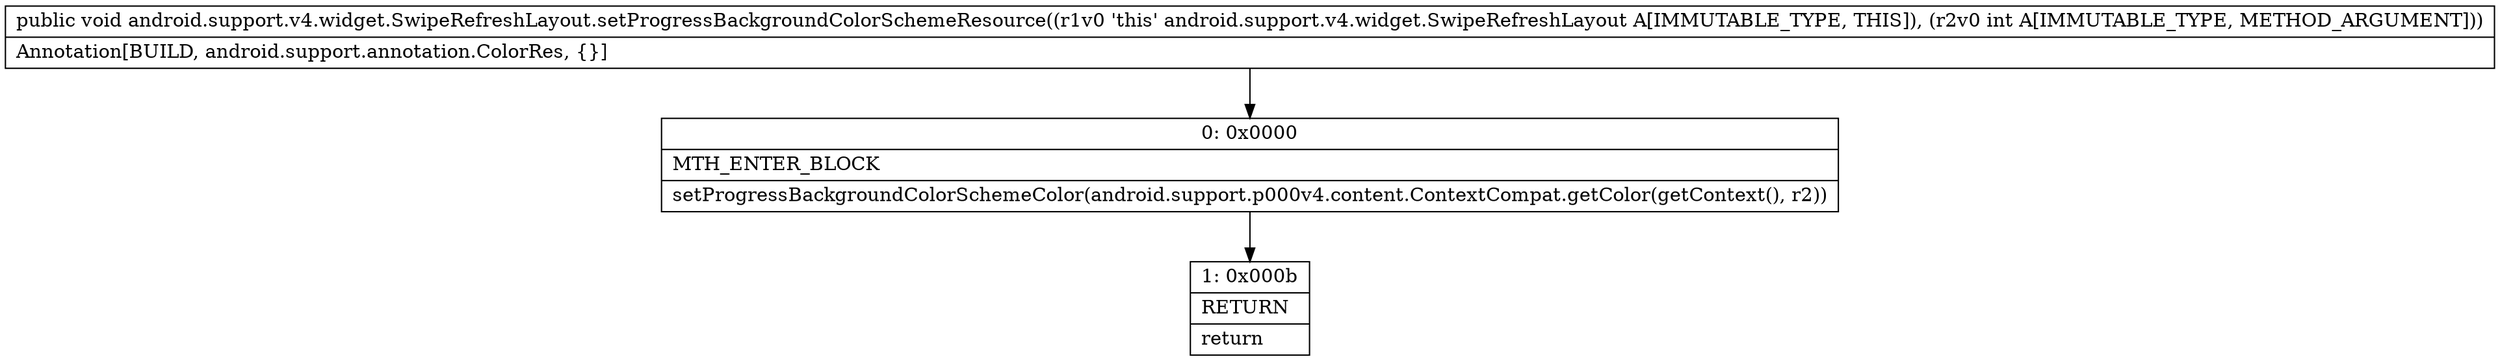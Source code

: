 digraph "CFG forandroid.support.v4.widget.SwipeRefreshLayout.setProgressBackgroundColorSchemeResource(I)V" {
Node_0 [shape=record,label="{0\:\ 0x0000|MTH_ENTER_BLOCK\l|setProgressBackgroundColorSchemeColor(android.support.p000v4.content.ContextCompat.getColor(getContext(), r2))\l}"];
Node_1 [shape=record,label="{1\:\ 0x000b|RETURN\l|return\l}"];
MethodNode[shape=record,label="{public void android.support.v4.widget.SwipeRefreshLayout.setProgressBackgroundColorSchemeResource((r1v0 'this' android.support.v4.widget.SwipeRefreshLayout A[IMMUTABLE_TYPE, THIS]), (r2v0 int A[IMMUTABLE_TYPE, METHOD_ARGUMENT]))  | Annotation[BUILD, android.support.annotation.ColorRes, \{\}]\l}"];
MethodNode -> Node_0;
Node_0 -> Node_1;
}


